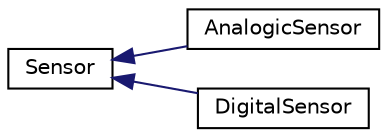 digraph "Graphical Class Hierarchy"
{
  edge [fontname="Helvetica",fontsize="10",labelfontname="Helvetica",labelfontsize="10"];
  node [fontname="Helvetica",fontsize="10",shape=record];
  rankdir="LR";
  Node0 [label="Sensor",height=0.2,width=0.4,color="black", fillcolor="white", style="filled",URL="$classSensor.html"];
  Node0 -> Node1 [dir="back",color="midnightblue",fontsize="10",style="solid",fontname="Helvetica"];
  Node1 [label="AnalogicSensor",height=0.2,width=0.4,color="black", fillcolor="white", style="filled",URL="$classAnalogicSensor.html",tooltip="Hereda de la clase Sensor. Se realiza para modelizar sensores analogicos con transductores. "];
  Node0 -> Node2 [dir="back",color="midnightblue",fontsize="10",style="solid",fontname="Helvetica"];
  Node2 [label="DigitalSensor",height=0.2,width=0.4,color="black", fillcolor="white", style="filled",URL="$classDigitalSensor.html"];
}

